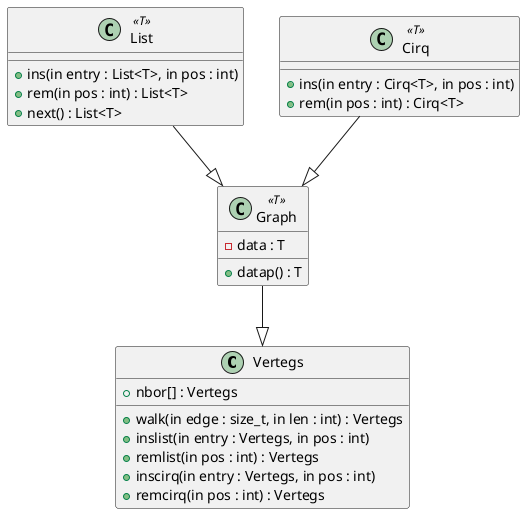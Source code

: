 @startuml
    class Vertegs {
        +nbor[] : Vertegs
        +walk(in edge : size_t, in len : int) : Vertegs
        +inslist(in entry : Vertegs, in pos : int)
        +remlist(in pos : int) : Vertegs
        +inscirq(in entry : Vertegs, in pos : int)
        +remcirq(in pos : int) : Vertegs
    }

    class Graph <<T>> {
        -data : T
        +datap() : T
    }

    class List <<T>> {
        +ins(in entry : List<T>, in pos : int)
        +rem(in pos : int) : List<T>
        +next() : List<T>
    }

    class Cirq <<T>> {
        +ins(in entry : Cirq<T>, in pos : int)
        +rem(in pos : int) : Cirq<T>
    }

    Graph --|> Vertegs
    List --|> Graph
    Cirq --|> Graph
@enduml

